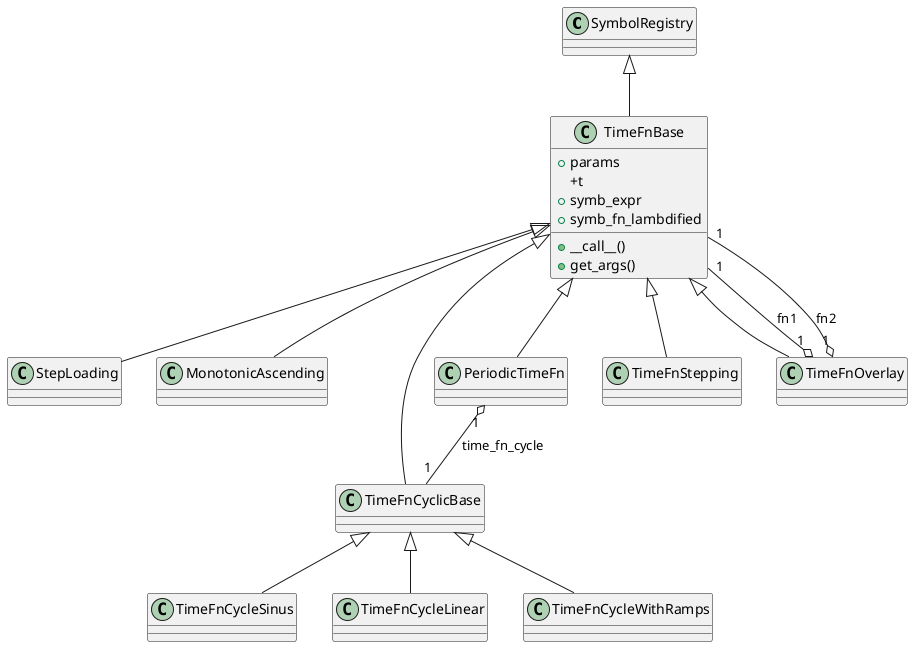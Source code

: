 @startuml
class SymbolRegistry

class TimeFnBase {
    +params
    +t
    +__call__()
    +get_args()
    +symb_expr
    +symb_fn_lambdified
}

class StepLoading
class MonotonicAscending
class TimeFnCyclicBase
class TimeFnCycleSinus
class TimeFnCycleLinear
class TimeFnCycleWithRamps
class PeriodicTimeFn
class TimeFnStepping
class TimeFnOverlay

SymbolRegistry <|-- TimeFnBase
TimeFnBase <|-- StepLoading
TimeFnBase <|-- MonotonicAscending
TimeFnBase <|-- TimeFnCyclicBase
TimeFnCyclicBase <|-- TimeFnCycleSinus
TimeFnCyclicBase <|-- TimeFnCycleLinear
TimeFnCyclicBase <|-- TimeFnCycleWithRamps
TimeFnBase <|-- PeriodicTimeFn
TimeFnBase <|-- TimeFnStepping
TimeFnBase <|-- TimeFnOverlay

PeriodicTimeFn "1" o-- "1" TimeFnCyclicBase : time_fn_cycle
TimeFnOverlay "1" o-- "1" TimeFnBase : fn1
TimeFnOverlay "1" o-- "1" TimeFnBase : fn2

@enduml
